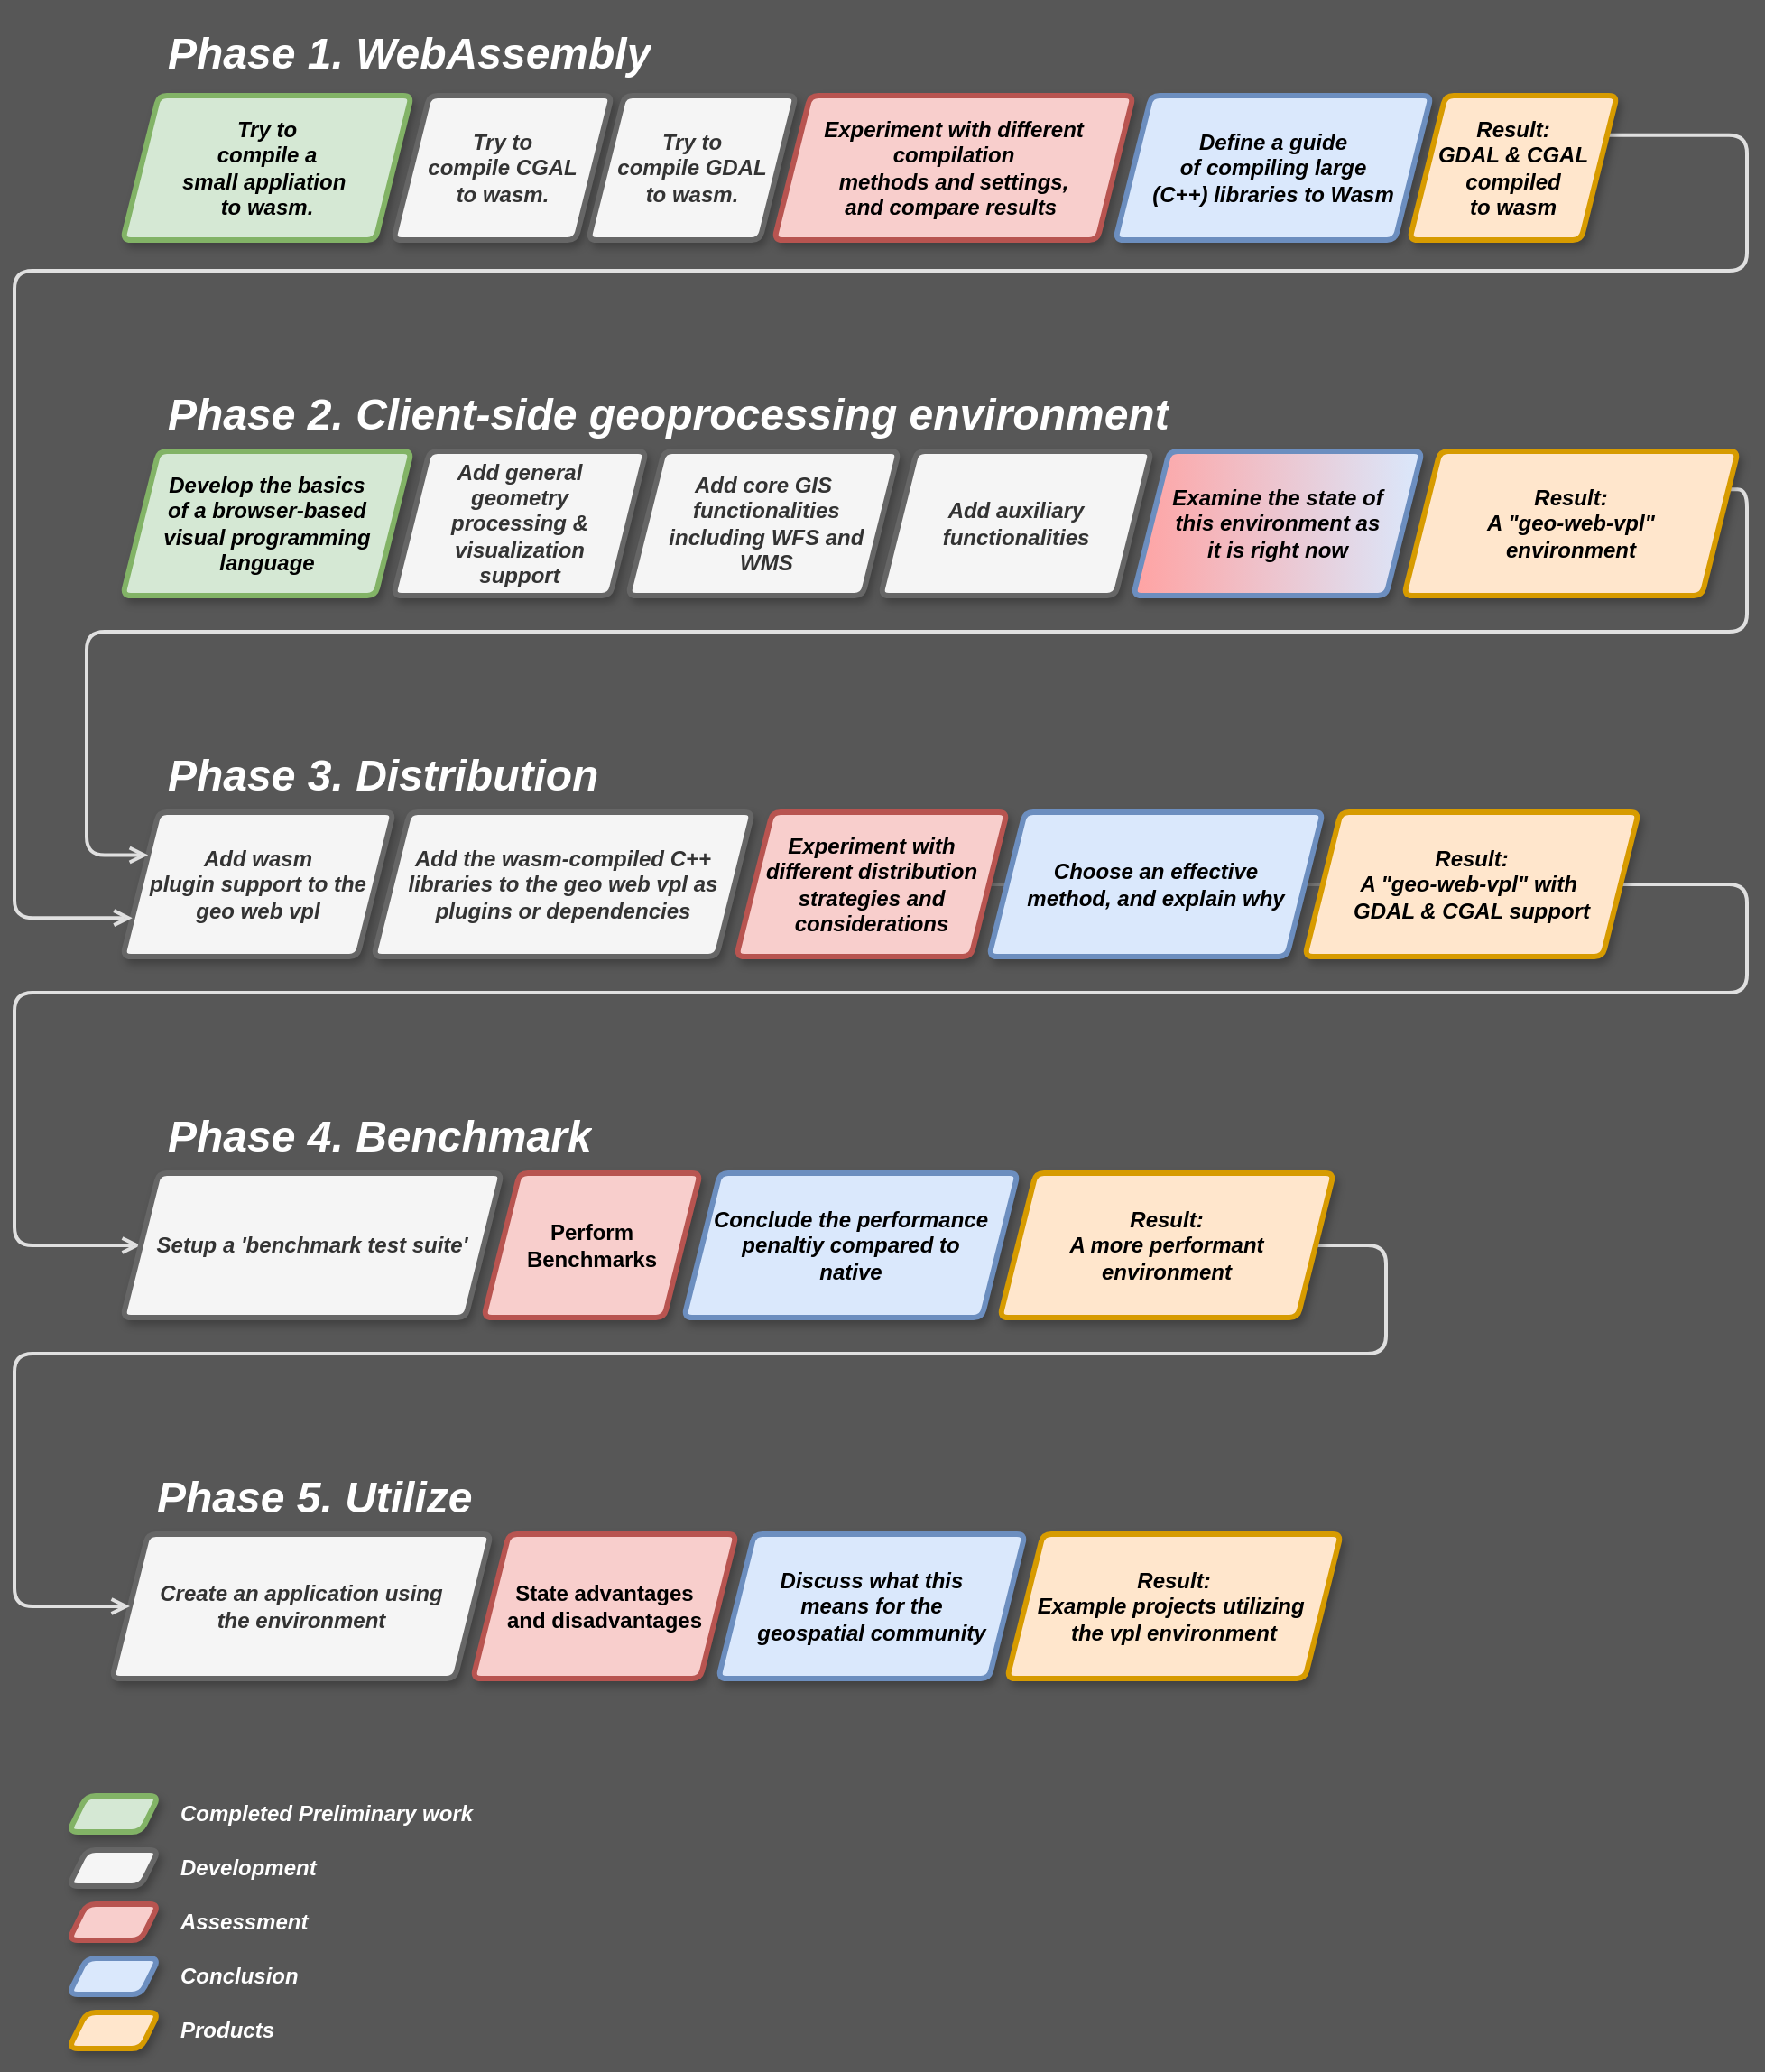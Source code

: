 <mxfile version="15.7.3" type="device"><diagram id="R9lZvX5LPHoqeBm0NEup" name="Page-1"><mxGraphModel dx="1102" dy="875" grid="1" gridSize="10" guides="1" tooltips="1" connect="1" arrows="1" fold="1" page="1" pageScale="1" pageWidth="850" pageHeight="1100" background="#575757" math="0" shadow="0"><root><mxCell id="0"/><mxCell id="1" parent="0"/><mxCell id="oR36HvQrZMrKDbQmu3Ou-8" value="&lt;div&gt;&lt;i&gt;&lt;b&gt;Add wasm &lt;br&gt;&lt;/b&gt;&lt;/i&gt;&lt;/div&gt;&lt;div&gt;&lt;i&gt;&lt;b&gt;plugin support to the &lt;br&gt;&lt;/b&gt;&lt;/i&gt;&lt;/div&gt;&lt;div&gt;&lt;i&gt;&lt;b&gt;geo web vpl&lt;/b&gt;&lt;/i&gt;&lt;/div&gt;" style="shape=parallelogram;perimeter=parallelogramPerimeter;whiteSpace=wrap;html=1;fixedSize=1;fillColor=#f5f5f5;strokeColor=#666666;fontColor=#333333;rounded=1;strokeWidth=3;arcSize=9;shadow=1;fontFamily=Helvetica;" parent="1" vertex="1"><mxGeometry x="120" y="480" width="150" height="80" as="geometry"/></mxCell><mxCell id="oR36HvQrZMrKDbQmu3Ou-9" value="&lt;div&gt;&lt;i&gt;&lt;b&gt;Try to&lt;/b&gt;&lt;/i&gt;&lt;/div&gt;&lt;div&gt;&lt;i&gt;&lt;b&gt;compile CGAL &lt;br&gt;&lt;/b&gt;&lt;/i&gt;&lt;/div&gt;&lt;div&gt;&lt;i&gt;&lt;b&gt;to wasm.&lt;/b&gt;&lt;/i&gt;&lt;/div&gt;" style="shape=parallelogram;perimeter=parallelogramPerimeter;whiteSpace=wrap;html=1;fixedSize=1;fillColor=#f5f5f5;strokeColor=#666666;fontColor=#333333;rounded=1;strokeWidth=3;arcSize=9;shadow=1;fontFamily=Helvetica;" parent="1" vertex="1"><mxGeometry x="270" y="83" width="121" height="80" as="geometry"/></mxCell><mxCell id="oR36HvQrZMrKDbQmu3Ou-10" value="&lt;div&gt;&lt;b&gt;&lt;i&gt;Try to &lt;br&gt;&lt;/i&gt;&lt;/b&gt;&lt;/div&gt;&lt;div&gt;&lt;b&gt;&lt;i&gt;compile a &lt;br&gt;&lt;/i&gt;&lt;/b&gt;&lt;/div&gt;&lt;div&gt;&lt;b&gt;&lt;i&gt;small&amp;nbsp;appliation&amp;nbsp;&lt;br&gt;&lt;/i&gt;&lt;/b&gt;&lt;b&gt;&lt;i&gt;to wasm.&lt;/i&gt;&lt;/b&gt;&lt;/div&gt;" style="shape=parallelogram;perimeter=parallelogramPerimeter;whiteSpace=wrap;html=1;fixedSize=1;fillColor=#d5e8d4;strokeColor=#82b366;rounded=1;strokeWidth=3;arcSize=9;shadow=1;fontFamily=Helvetica;" parent="1" vertex="1"><mxGeometry x="120" y="83" width="160" height="80" as="geometry"/></mxCell><mxCell id="oR36HvQrZMrKDbQmu3Ou-17" value="&lt;font color=&quot;#333333&quot;&gt;&lt;b&gt;&lt;i&gt;&lt;font&gt;Create an application using&lt;br&gt;the environment&lt;/font&gt;&lt;/i&gt;&lt;/b&gt;&lt;/font&gt;" style="shape=parallelogram;perimeter=parallelogramPerimeter;whiteSpace=wrap;html=1;fixedSize=1;fillColor=#f5f5f5;strokeColor=#666666;fontColor=#333333;rounded=1;strokeWidth=3;arcSize=9;shadow=1;fontFamily=Helvetica;" parent="1" vertex="1"><mxGeometry x="114" y="880" width="210" height="80" as="geometry"/></mxCell><mxCell id="oR36HvQrZMrKDbQmu3Ou-19" value="&lt;h1&gt;&lt;i&gt;Phase 1. WebAssembly&lt;br&gt;&lt;/i&gt;&lt;/h1&gt;&lt;p&gt;&lt;i&gt;&lt;br&gt;&lt;/i&gt;&lt;/p&gt;" style="text;html=1;strokeColor=none;fillColor=none;spacing=5;spacingTop=-20;whiteSpace=wrap;overflow=hidden;fontColor=#FFFFFF;rounded=0;rotation=0;fontFamily=Helvetica;" parent="1" vertex="1"><mxGeometry x="140" y="40" width="410" height="40" as="geometry"/></mxCell><mxCell id="oR36HvQrZMrKDbQmu3Ou-21" value="&lt;h1&gt;&lt;i&gt;Phase 2. Client-side geoprocessing environment&lt;br&gt;&lt;/i&gt;&lt;/h1&gt;" style="text;html=1;strokeColor=none;fillColor=none;spacing=5;spacingTop=-20;whiteSpace=wrap;overflow=hidden;fontColor=#FFFFFF;rounded=0;fontFamily=Helvetica;" parent="1" vertex="1"><mxGeometry x="140" y="240" width="670" height="35" as="geometry"/></mxCell><mxCell id="oR36HvQrZMrKDbQmu3Ou-23" value="&lt;h1&gt;&lt;i&gt;Phase 3. Distribution&lt;br&gt;&lt;/i&gt;&lt;/h1&gt;" style="text;html=1;strokeColor=none;fillColor=none;spacing=5;spacingTop=-20;whiteSpace=wrap;overflow=hidden;fontColor=#FFFFFF;rounded=0;fontFamily=Helvetica;" parent="1" vertex="1"><mxGeometry x="140" y="440" width="480" height="40" as="geometry"/></mxCell><mxCell id="oR36HvQrZMrKDbQmu3Ou-24" value="&lt;h1&gt;&lt;i&gt;Phase 5. Utilize&lt;/i&gt;&lt;/h1&gt;" style="text;html=1;strokeColor=none;fillColor=none;spacing=5;spacingTop=-20;whiteSpace=wrap;overflow=hidden;fontColor=#FFFFFF;rounded=0;fontFamily=Helvetica;" parent="1" vertex="1"><mxGeometry x="134" y="840" width="400" height="40" as="geometry"/></mxCell><mxCell id="Jx8LPu8znm7WMN3goJe4-1" value="&lt;b&gt;State advantages &lt;br&gt;and disadvantages&lt;/b&gt;" style="shape=parallelogram;perimeter=parallelogramPerimeter;whiteSpace=wrap;html=1;fixedSize=1;fillColor=#f8cecc;strokeColor=#b85450;rounded=1;strokeWidth=3;shadow=1;arcSize=9;fontFamily=Helvetica;" parent="1" vertex="1"><mxGeometry x="314" y="880" width="146" height="80" as="geometry"/></mxCell><mxCell id="Jx8LPu8znm7WMN3goJe4-5" value="&lt;i&gt;&lt;b&gt;Add the wasm-compiled C++ libraries to the geo web vpl as plugins or dependencies&lt;br&gt;&lt;/b&gt;&lt;/i&gt;" style="shape=parallelogram;perimeter=parallelogramPerimeter;whiteSpace=wrap;html=1;fixedSize=1;fillColor=#f5f5f5;strokeColor=#666666;fontColor=#333333;rounded=1;strokeWidth=3;arcSize=9;shadow=1;fontFamily=Helvetica;" parent="1" vertex="1"><mxGeometry x="259" y="480" width="210" height="80" as="geometry"/></mxCell><mxCell id="Jx8LPu8znm7WMN3goJe4-9" style="edgeStyle=orthogonalEdgeStyle;rounded=1;orthogonalLoop=1;jettySize=auto;html=1;entryX=0;entryY=0.5;entryDx=0;entryDy=0;fontFamily=Helvetica;fontColor=rgba(0, 0, 0, 1);endArrow=open;endFill=0;strokeColor=#E0E0E0;strokeWidth=2;shadow=0;exitX=1;exitY=0.5;exitDx=0;exitDy=0;" parent="1" source="n1NXSLkz1-SfZJEVITjv-31" target="JAychxo9crdE4-j-2Qq6-3" edge="1"><mxGeometry relative="1" as="geometry"><Array as="points"><mxPoint x="1020" y="520"/><mxPoint x="1020" y="580"/><mxPoint x="60" y="580"/><mxPoint x="60" y="720"/></Array><mxPoint x="1020" y="630" as="sourcePoint"/></mxGeometry></mxCell><mxCell id="n1NXSLkz1-SfZJEVITjv-38" style="edgeStyle=orthogonalEdgeStyle;orthogonalLoop=1;jettySize=auto;html=1;exitX=1;exitY=0.5;exitDx=0;exitDy=0;entryX=1;entryY=0.5;entryDx=0;entryDy=0;shadow=0;fontFamily=Helvetica;fontColor=#333333;endArrow=open;endFill=0;strokeColor=#787878;strokeWidth=2;" parent="1" source="Jx8LPu8znm7WMN3goJe4-6" target="n1NXSLkz1-SfZJEVITjv-31" edge="1"><mxGeometry relative="1" as="geometry"/></mxCell><mxCell id="Jx8LPu8znm7WMN3goJe4-6" value="&lt;b&gt;&lt;i&gt;Experiment with &lt;br&gt;different distribution&lt;br&gt;strategies and considerations&lt;/i&gt;&lt;/b&gt;&lt;i&gt;&lt;b&gt;&lt;br&gt;&lt;/b&gt;&lt;/i&gt;" style="shape=parallelogram;perimeter=parallelogramPerimeter;whiteSpace=wrap;html=1;fixedSize=1;fillColor=#f8cecc;strokeColor=#b85450;rounded=1;strokeWidth=3;arcSize=9;shadow=1;fontFamily=Helvetica;" parent="1" vertex="1"><mxGeometry x="460" y="480" width="150" height="80" as="geometry"/></mxCell><mxCell id="Jx8LPu8znm7WMN3goJe4-14" value="&lt;b&gt;&lt;i&gt;Develop the basics &lt;br&gt;of a browser-based &lt;br&gt;visual programming &lt;br&gt;language&lt;/i&gt;&lt;/b&gt;" style="shape=parallelogram;perimeter=parallelogramPerimeter;whiteSpace=wrap;html=1;fixedSize=1;fillColor=#d5e8d4;strokeColor=#82b366;rounded=1;strokeWidth=3;arcSize=9;shadow=1;fontFamily=Helvetica;" parent="1" vertex="1"><mxGeometry x="120" y="280" width="160" height="80" as="geometry"/></mxCell><mxCell id="Jx8LPu8znm7WMN3goJe4-15" value="&lt;div&gt;&lt;i&gt;&lt;b&gt;Try to &lt;br&gt;&lt;/b&gt;&lt;/i&gt;&lt;/div&gt;&lt;div&gt;&lt;i&gt;&lt;b&gt;compile GDAL &lt;br&gt;&lt;/b&gt;&lt;/i&gt;&lt;/div&gt;&lt;div&gt;&lt;i&gt;&lt;b&gt;to wasm.&lt;/b&gt;&lt;/i&gt;&lt;/div&gt;" style="shape=parallelogram;perimeter=parallelogramPerimeter;whiteSpace=wrap;html=1;fixedSize=1;fillColor=#f5f5f5;strokeColor=#666666;fontColor=#333333;rounded=1;strokeWidth=3;arcSize=9;shadow=1;fontFamily=Helvetica;" parent="1" vertex="1"><mxGeometry x="378" y="83" width="115" height="80" as="geometry"/></mxCell><mxCell id="Jx8LPu8znm7WMN3goJe4-21" value="&lt;div&gt;&lt;i&gt;&lt;b&gt;Define a guide&lt;br&gt;&lt;/b&gt;&lt;/i&gt;&lt;/div&gt;&lt;div&gt;&lt;i&gt;&lt;b&gt;of compiling large &lt;br&gt;(C++) libraries to Wasm&lt;/b&gt;&lt;/i&gt;&lt;br&gt;&lt;/div&gt;" style="shape=parallelogram;perimeter=parallelogramPerimeter;whiteSpace=wrap;html=1;fixedSize=1;fillColor=#dae8fc;strokeColor=#6c8ebf;rounded=1;strokeWidth=3;arcSize=9;shadow=1;fontFamily=Helvetica;" parent="1" vertex="1"><mxGeometry x="670" y="83" width="175" height="80" as="geometry"/></mxCell><mxCell id="Jx8LPu8znm7WMN3goJe4-22" value="&lt;b&gt;&lt;i&gt;Experiment with different compilation &lt;br&gt;methods and settings,&lt;br&gt;and compare results&amp;nbsp;&lt;br&gt;&lt;/i&gt;&lt;/b&gt;" style="shape=parallelogram;perimeter=parallelogramPerimeter;whiteSpace=wrap;html=1;fixedSize=1;fillColor=#f8cecc;strokeColor=#b85450;rounded=1;strokeWidth=3;arcSize=9;shadow=1;fontFamily=Helvetica;" parent="1" vertex="1"><mxGeometry x="481" y="83" width="199" height="80" as="geometry"/></mxCell><mxCell id="n1NXSLkz1-SfZJEVITjv-17" value="&lt;b&gt;&lt;i&gt;Discuss what this&lt;br&gt;means for the &lt;br&gt;geospatial community&lt;br&gt;&lt;/i&gt;&lt;/b&gt;" style="shape=parallelogram;perimeter=parallelogramPerimeter;whiteSpace=wrap;html=1;fixedSize=1;fillColor=#dae8fc;strokeColor=#6c8ebf;rounded=1;strokeWidth=3;arcSize=9;shadow=1;fontFamily=Helvetica;" parent="1" vertex="1"><mxGeometry x="450" y="880" width="170" height="80" as="geometry"/></mxCell><mxCell id="n1NXSLkz1-SfZJEVITjv-22" value="&lt;b&gt;&lt;i&gt;Result: &lt;br&gt;Example projects utilizing&amp;nbsp;&lt;br&gt;the vpl environment&lt;br&gt;&lt;/i&gt;&lt;/b&gt;" style="shape=parallelogram;perimeter=parallelogramPerimeter;whiteSpace=wrap;html=1;fixedSize=1;fillColor=#ffe6cc;strokeColor=#d79b00;rounded=1;strokeWidth=3;arcSize=9;shadow=1;fontFamily=Helvetica;" parent="1" vertex="1"><mxGeometry x="610" y="880" width="185" height="80" as="geometry"/></mxCell><mxCell id="n1NXSLkz1-SfZJEVITjv-25" style="edgeStyle=orthogonalEdgeStyle;orthogonalLoop=1;jettySize=auto;html=1;exitX=1;exitY=0.25;exitDx=0;exitDy=0;entryX=0;entryY=0.75;entryDx=0;entryDy=0;shadow=0;fontColor=#333333;endArrow=open;endFill=0;strokeColor=#E0E0E0;strokeWidth=2;fontFamily=Helvetica;" parent="1" source="n1NXSLkz1-SfZJEVITjv-23" target="oR36HvQrZMrKDbQmu3Ou-8" edge="1"><mxGeometry relative="1" as="geometry"><Array as="points"><mxPoint x="1020" y="105"/><mxPoint x="1020" y="180"/><mxPoint x="60" y="180"/><mxPoint x="60" y="539"/></Array></mxGeometry></mxCell><mxCell id="n1NXSLkz1-SfZJEVITjv-23" value="&lt;b&gt;&lt;i&gt;Result:&lt;br&gt;GDAL &amp;amp; CGAL&lt;br&gt;compiled &lt;br&gt;to wasm&lt;br&gt;&lt;/i&gt;&lt;/b&gt;" style="shape=parallelogram;perimeter=parallelogramPerimeter;whiteSpace=wrap;html=1;fixedSize=1;fillColor=#ffe6cc;strokeColor=#d79b00;rounded=1;strokeWidth=3;arcSize=9;shadow=1;fontFamily=Helvetica;" parent="1" vertex="1"><mxGeometry x="833" y="83" width="115" height="80" as="geometry"/></mxCell><mxCell id="n1NXSLkz1-SfZJEVITjv-28" value="&lt;b&gt;&lt;i&gt;Add general &lt;br&gt;geometry&lt;br&gt;processing &amp;amp; visualization &lt;br&gt;support&lt;/i&gt;&lt;/b&gt;" style="shape=parallelogram;perimeter=parallelogramPerimeter;whiteSpace=wrap;html=1;fixedSize=1;fillColor=#f5f5f5;strokeColor=#666666;fontColor=#333333;rounded=1;strokeWidth=3;arcSize=9;shadow=1;fontFamily=Helvetica;" parent="1" vertex="1"><mxGeometry x="270" y="280" width="140" height="80" as="geometry"/></mxCell><mxCell id="n1NXSLkz1-SfZJEVITjv-29" value="&lt;b&gt;&lt;i&gt;Add core GIS&lt;br&gt;&amp;nbsp;functionalities&lt;br&gt;&amp;nbsp;including WFS and&lt;br&gt;&amp;nbsp;WMS&lt;/i&gt;&lt;/b&gt;" style="shape=parallelogram;perimeter=parallelogramPerimeter;whiteSpace=wrap;html=1;fixedSize=1;fillColor=#f5f5f5;strokeColor=#666666;fontColor=#333333;rounded=1;strokeWidth=3;arcSize=9;shadow=1;fontFamily=Helvetica;" parent="1" vertex="1"><mxGeometry x="400" y="280" width="150" height="80" as="geometry"/></mxCell><mxCell id="n1NXSLkz1-SfZJEVITjv-30" value="&lt;b&gt;&lt;i&gt;Choose an effective&lt;br&gt;method, and explain why&lt;br&gt;&lt;/i&gt;&lt;/b&gt;" style="shape=parallelogram;perimeter=parallelogramPerimeter;whiteSpace=wrap;html=1;fixedSize=1;fillColor=#dae8fc;strokeColor=#6c8ebf;rounded=1;strokeWidth=3;arcSize=9;shadow=1;fontFamily=Helvetica;" parent="1" vertex="1"><mxGeometry x="600" y="480" width="185" height="80" as="geometry"/></mxCell><mxCell id="n1NXSLkz1-SfZJEVITjv-31" value="&lt;b&gt;&lt;i&gt;Result: &lt;br&gt;A &quot;geo-web-vpl&quot; with&amp;nbsp;&lt;br&gt;GDAL &amp;amp; CGAL support&lt;br&gt;&lt;/i&gt;&lt;/b&gt;" style="shape=parallelogram;perimeter=parallelogramPerimeter;whiteSpace=wrap;html=1;fixedSize=1;fillColor=#ffe6cc;strokeColor=#d79b00;rounded=1;strokeWidth=3;arcSize=9;shadow=1;fontFamily=Helvetica;" parent="1" vertex="1"><mxGeometry x="775" y="480" width="185" height="80" as="geometry"/></mxCell><mxCell id="n1NXSLkz1-SfZJEVITjv-34" value="&lt;b&gt;&lt;i&gt;Examine the state of &lt;br&gt;this environment as &lt;br&gt;it is right now&lt;br&gt;&lt;/i&gt;&lt;/b&gt;" style="shape=parallelogram;perimeter=parallelogramPerimeter;whiteSpace=wrap;html=1;fixedSize=1;fillColor=#dae8fc;strokeColor=#6c8ebf;rounded=1;strokeWidth=3;arcSize=9;shadow=1;fontFamily=Helvetica;gradientColor=#FFA3A3;gradientDirection=west;" parent="1" vertex="1"><mxGeometry x="680" y="280" width="160" height="80" as="geometry"/></mxCell><mxCell id="n1NXSLkz1-SfZJEVITjv-36" style="edgeStyle=orthogonalEdgeStyle;orthogonalLoop=1;jettySize=auto;html=1;exitX=1;exitY=0.25;exitDx=0;exitDy=0;entryX=0;entryY=0.25;entryDx=0;entryDy=0;shadow=0;fontFamily=Helvetica;fontColor=#333333;endArrow=open;endFill=0;strokeColor=#E0E0E0;strokeWidth=2;" parent="1" source="n1NXSLkz1-SfZJEVITjv-35" target="oR36HvQrZMrKDbQmu3Ou-8" edge="1"><mxGeometry relative="1" as="geometry"><Array as="points"><mxPoint x="1020" y="301"/><mxPoint x="1020" y="380"/><mxPoint x="100" y="380"/><mxPoint x="100" y="504"/></Array></mxGeometry></mxCell><mxCell id="n1NXSLkz1-SfZJEVITjv-35" value="&lt;b&gt;&lt;i&gt;Result: &lt;br&gt;A &quot;geo-web-vpl&quot;&lt;br&gt;environment&lt;br&gt;&lt;/i&gt;&lt;/b&gt;" style="shape=parallelogram;perimeter=parallelogramPerimeter;whiteSpace=wrap;html=1;fixedSize=1;fillColor=#ffe6cc;strokeColor=#d79b00;rounded=1;strokeWidth=3;arcSize=9;shadow=1;fontFamily=Helvetica;" parent="1" vertex="1"><mxGeometry x="830" y="280" width="185" height="80" as="geometry"/></mxCell><mxCell id="JAychxo9crdE4-j-2Qq6-2" value="" style="group" vertex="1" connectable="0" parent="1"><mxGeometry x="90" y="1020" width="390" height="150" as="geometry"/></mxCell><mxCell id="n1NXSLkz1-SfZJEVITjv-24" value="" style="group;fontFamily=Helvetica;" parent="JAychxo9crdE4-j-2Qq6-2" vertex="1" connectable="0"><mxGeometry y="30" width="280" height="120" as="geometry"/></mxCell><mxCell id="n1NXSLkz1-SfZJEVITjv-3" value="" style="shape=parallelogram;perimeter=parallelogramPerimeter;whiteSpace=wrap;html=1;fixedSize=1;fillColor=#f5f5f5;strokeColor=#666666;fontColor=#333333;rounded=1;strokeWidth=3;arcSize=10;shadow=1;size=10;fontFamily=Helvetica;" parent="n1NXSLkz1-SfZJEVITjv-24" vertex="1"><mxGeometry y="5" width="50" height="20" as="geometry"/></mxCell><mxCell id="n1NXSLkz1-SfZJEVITjv-6" value="" style="shape=parallelogram;perimeter=parallelogramPerimeter;whiteSpace=wrap;html=1;fixedSize=1;fillColor=#f8cecc;strokeColor=#b85450;rounded=1;strokeWidth=3;arcSize=10;shadow=1;size=10;fontFamily=Helvetica;" parent="n1NXSLkz1-SfZJEVITjv-24" vertex="1"><mxGeometry y="35" width="50" height="20" as="geometry"/></mxCell><mxCell id="n1NXSLkz1-SfZJEVITjv-7" value="" style="shape=parallelogram;perimeter=parallelogramPerimeter;whiteSpace=wrap;html=1;fixedSize=1;fillColor=#dae8fc;strokeColor=#6c8ebf;rounded=1;strokeWidth=3;arcSize=10;shadow=1;size=10;fontFamily=Helvetica;" parent="n1NXSLkz1-SfZJEVITjv-24" vertex="1"><mxGeometry y="65" width="50" height="20" as="geometry"/></mxCell><mxCell id="n1NXSLkz1-SfZJEVITjv-16" value="&lt;div&gt;&lt;b&gt;&lt;i&gt;Development&amp;nbsp;&lt;/i&gt;&lt;/b&gt;&lt;/div&gt;" style="text;html=1;strokeColor=none;fillColor=none;align=left;verticalAlign=middle;whiteSpace=wrap;rounded=0;shadow=1;fontColor=#FFFFFF;fontFamily=Helvetica;" parent="n1NXSLkz1-SfZJEVITjv-24" vertex="1"><mxGeometry x="60" width="220" height="30" as="geometry"/></mxCell><mxCell id="n1NXSLkz1-SfZJEVITjv-18" value="&lt;div&gt;&lt;b&gt;&lt;i&gt;Assessment&lt;/i&gt;&lt;/b&gt;&lt;/div&gt;" style="text;html=1;strokeColor=none;fillColor=none;align=left;verticalAlign=middle;whiteSpace=wrap;rounded=0;shadow=1;fontColor=#FFFFFF;fontFamily=Helvetica;" parent="n1NXSLkz1-SfZJEVITjv-24" vertex="1"><mxGeometry x="60" y="30" width="220" height="30" as="geometry"/></mxCell><mxCell id="n1NXSLkz1-SfZJEVITjv-19" value="&lt;div&gt;&lt;b&gt;&lt;i&gt;Conclusion&lt;/i&gt;&lt;/b&gt;&lt;/div&gt;" style="text;html=1;strokeColor=none;fillColor=none;align=left;verticalAlign=middle;whiteSpace=wrap;rounded=0;shadow=1;fontColor=#FFFFFF;fontFamily=Helvetica;" parent="n1NXSLkz1-SfZJEVITjv-24" vertex="1"><mxGeometry x="60" y="60" width="220" height="30" as="geometry"/></mxCell><mxCell id="n1NXSLkz1-SfZJEVITjv-20" value="" style="shape=parallelogram;perimeter=parallelogramPerimeter;whiteSpace=wrap;html=1;fixedSize=1;fillColor=#ffe6cc;strokeColor=#d79b00;rounded=1;strokeWidth=3;arcSize=10;shadow=1;size=10;fontFamily=Helvetica;" parent="n1NXSLkz1-SfZJEVITjv-24" vertex="1"><mxGeometry y="95" width="50" height="20" as="geometry"/></mxCell><mxCell id="n1NXSLkz1-SfZJEVITjv-21" value="&lt;div&gt;&lt;b&gt;&lt;i&gt;Products&lt;/i&gt;&lt;/b&gt;&lt;/div&gt;" style="text;html=1;strokeColor=none;fillColor=none;align=left;verticalAlign=middle;whiteSpace=wrap;rounded=0;shadow=1;fontColor=#FFFFFF;fontFamily=Helvetica;" parent="n1NXSLkz1-SfZJEVITjv-24" vertex="1"><mxGeometry x="60" y="90" width="220" height="30" as="geometry"/></mxCell><mxCell id="n1NXSLkz1-SfZJEVITjv-26" value="" style="shape=parallelogram;perimeter=parallelogramPerimeter;whiteSpace=wrap;html=1;fixedSize=1;rounded=1;strokeWidth=3;arcSize=10;shadow=1;size=10;fillColor=#d5e8d4;strokeColor=#82b366;fontFamily=Helvetica;" parent="JAychxo9crdE4-j-2Qq6-2" vertex="1"><mxGeometry y="5" width="50" height="20" as="geometry"/></mxCell><mxCell id="n1NXSLkz1-SfZJEVITjv-27" value="&lt;div&gt;&lt;b&gt;&lt;i&gt;Completed Preliminary work&lt;/i&gt;&lt;/b&gt;&lt;/div&gt;" style="text;html=1;strokeColor=none;fillColor=none;align=left;verticalAlign=middle;whiteSpace=wrap;rounded=0;shadow=1;fontColor=#FFFFFF;fontFamily=Helvetica;" parent="JAychxo9crdE4-j-2Qq6-2" vertex="1"><mxGeometry x="60" width="330" height="30" as="geometry"/></mxCell><mxCell id="JAychxo9crdE4-j-2Qq6-3" value="&lt;b&gt;&lt;i&gt;Setup a 'benchmark test suite'&lt;/i&gt;&lt;/b&gt;" style="shape=parallelogram;perimeter=parallelogramPerimeter;whiteSpace=wrap;html=1;fixedSize=1;fillColor=#f5f5f5;strokeColor=#666666;fontColor=#333333;rounded=1;strokeWidth=3;arcSize=9;shadow=1;fontFamily=Helvetica;" vertex="1" parent="1"><mxGeometry x="120" y="680" width="210" height="80" as="geometry"/></mxCell><mxCell id="JAychxo9crdE4-j-2Qq6-4" value="&lt;h1&gt;&lt;i&gt;Phase 4. Benchmark&lt;/i&gt;&lt;/h1&gt;" style="text;html=1;strokeColor=none;fillColor=none;spacing=5;spacingTop=-20;whiteSpace=wrap;overflow=hidden;fontColor=#FFFFFF;rounded=0;fontFamily=Helvetica;" vertex="1" parent="1"><mxGeometry x="140" y="640" width="400" height="40" as="geometry"/></mxCell><mxCell id="JAychxo9crdE4-j-2Qq6-5" value="&lt;b&gt;Perform Benchmarks&lt;/b&gt;" style="shape=parallelogram;perimeter=parallelogramPerimeter;whiteSpace=wrap;html=1;fixedSize=1;fillColor=#f8cecc;strokeColor=#b85450;rounded=1;strokeWidth=3;shadow=1;arcSize=9;fontFamily=Helvetica;" vertex="1" parent="1"><mxGeometry x="320" y="680" width="120" height="80" as="geometry"/></mxCell><mxCell id="JAychxo9crdE4-j-2Qq6-6" value="&lt;b&gt;&lt;i&gt;Conclude the performance penaltiy compared to &lt;br&gt;native&lt;br&gt;&lt;/i&gt;&lt;/b&gt;" style="shape=parallelogram;perimeter=parallelogramPerimeter;whiteSpace=wrap;html=1;fixedSize=1;fillColor=#dae8fc;strokeColor=#6c8ebf;rounded=1;strokeWidth=3;arcSize=9;shadow=1;fontFamily=Helvetica;" vertex="1" parent="1"><mxGeometry x="431" y="680" width="185" height="80" as="geometry"/></mxCell><mxCell id="JAychxo9crdE4-j-2Qq6-10" style="edgeStyle=orthogonalEdgeStyle;orthogonalLoop=1;jettySize=auto;html=1;exitX=1;exitY=0.5;exitDx=0;exitDy=0;entryX=0;entryY=0.5;entryDx=0;entryDy=0;shadow=0;endArrow=open;endFill=0;strokeColor=#E0E0E0;strokeWidth=2;" edge="1" parent="1" source="JAychxo9crdE4-j-2Qq6-7" target="oR36HvQrZMrKDbQmu3Ou-17"><mxGeometry relative="1" as="geometry"><Array as="points"><mxPoint x="820" y="720"/><mxPoint x="820" y="780"/><mxPoint x="60" y="780"/><mxPoint x="60" y="920"/></Array></mxGeometry></mxCell><mxCell id="JAychxo9crdE4-j-2Qq6-7" value="&lt;b&gt;&lt;i&gt;Result: &lt;br&gt;A more performant &lt;br&gt;environment&lt;br&gt;&lt;/i&gt;&lt;/b&gt;" style="shape=parallelogram;perimeter=parallelogramPerimeter;whiteSpace=wrap;html=1;fixedSize=1;fillColor=#ffe6cc;strokeColor=#d79b00;rounded=1;strokeWidth=3;arcSize=9;shadow=1;fontFamily=Helvetica;" vertex="1" parent="1"><mxGeometry x="606" y="680" width="185" height="80" as="geometry"/></mxCell><mxCell id="JAychxo9crdE4-j-2Qq6-11" value="&lt;b&gt;&lt;i&gt;Add auxiliary&lt;br&gt;functionalities&lt;br&gt;&lt;/i&gt;&lt;/b&gt;" style="shape=parallelogram;perimeter=parallelogramPerimeter;whiteSpace=wrap;html=1;fixedSize=1;fillColor=#f5f5f5;strokeColor=#666666;fontColor=#333333;rounded=1;strokeWidth=3;arcSize=9;shadow=1;fontFamily=Helvetica;" vertex="1" parent="1"><mxGeometry x="540" y="280" width="150" height="80" as="geometry"/></mxCell></root></mxGraphModel></diagram></mxfile>
